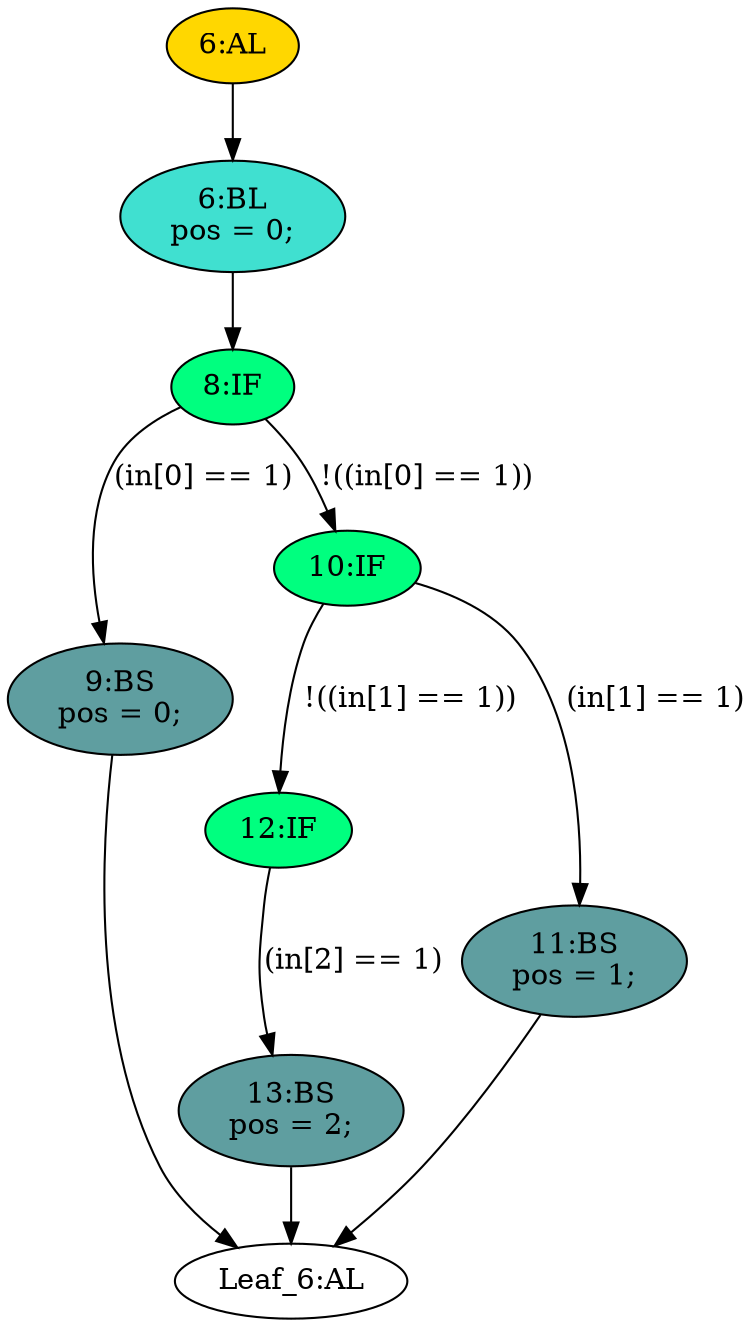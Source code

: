 strict digraph "" {
	node [label="\N"];
	"9:BS"	[ast="<pyverilog.vparser.ast.BlockingSubstitution object at 0x7fa838ad1ad0>",
		fillcolor=cadetblue,
		label="9:BS
pos = 0;",
		statements="[<pyverilog.vparser.ast.BlockingSubstitution object at 0x7fa838ad1ad0>]",
		style=filled,
		typ=BlockingSubstitution];
	"Leaf_6:AL"	[def_var="['pos']",
		label="Leaf_6:AL"];
	"9:BS" -> "Leaf_6:AL"	[cond="[]",
		lineno=None];
	"12:IF"	[ast="<pyverilog.vparser.ast.IfStatement object at 0x7fa838ad1d90>",
		fillcolor=springgreen,
		label="12:IF",
		statements="[]",
		style=filled,
		typ=IfStatement];
	"13:BS"	[ast="<pyverilog.vparser.ast.BlockingSubstitution object at 0x7fa838ad1e50>",
		fillcolor=cadetblue,
		label="13:BS
pos = 2;",
		statements="[<pyverilog.vparser.ast.BlockingSubstitution object at 0x7fa838ad1e50>]",
		style=filled,
		typ=BlockingSubstitution];
	"12:IF" -> "13:BS"	[cond="['in']",
		label="(in[2] == 1)",
		lineno=12];
	"13:BS" -> "Leaf_6:AL"	[cond="[]",
		lineno=None];
	"10:IF"	[ast="<pyverilog.vparser.ast.IfStatement object at 0x7fa83733ef90>",
		fillcolor=springgreen,
		label="10:IF",
		statements="[]",
		style=filled,
		typ=IfStatement];
	"10:IF" -> "12:IF"	[cond="['in']",
		label="!((in[1] == 1))",
		lineno=10];
	"11:BS"	[ast="<pyverilog.vparser.ast.BlockingSubstitution object at 0x7fa83733eb90>",
		fillcolor=cadetblue,
		label="11:BS
pos = 1;",
		statements="[<pyverilog.vparser.ast.BlockingSubstitution object at 0x7fa83733eb90>]",
		style=filled,
		typ=BlockingSubstitution];
	"10:IF" -> "11:BS"	[cond="['in']",
		label="(in[1] == 1)",
		lineno=10];
	"11:BS" -> "Leaf_6:AL"	[cond="[]",
		lineno=None];
	"6:BL"	[ast="<pyverilog.vparser.ast.Block object at 0x7fa838ae72d0>",
		fillcolor=turquoise,
		label="6:BL
pos = 0;",
		statements="[<pyverilog.vparser.ast.BlockingSubstitution object at 0x7fa838ae7190>]",
		style=filled,
		typ=Block];
	"8:IF"	[ast="<pyverilog.vparser.ast.IfStatement object at 0x7fa838ae7310>",
		fillcolor=springgreen,
		label="8:IF",
		statements="[]",
		style=filled,
		typ=IfStatement];
	"6:BL" -> "8:IF"	[cond="[]",
		lineno=None];
	"6:AL"	[ast="<pyverilog.vparser.ast.Always object at 0x7fa838ae74d0>",
		clk_sens=False,
		fillcolor=gold,
		label="6:AL",
		sens="[]",
		statements="[]",
		style=filled,
		typ=Always,
		use_var="['in']"];
	"6:AL" -> "6:BL"	[cond="[]",
		lineno=None];
	"8:IF" -> "9:BS"	[cond="['in']",
		label="(in[0] == 1)",
		lineno=8];
	"8:IF" -> "10:IF"	[cond="['in']",
		label="!((in[0] == 1))",
		lineno=8];
}
